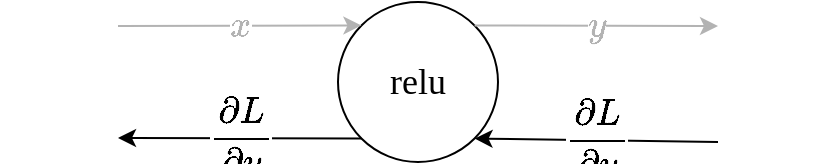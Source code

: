 <mxfile version="13.6.2" type="device" pages="6"><diagram id="FQhMAd1fNtfe4kEpG77H" name="ReLU_x&gt;0"><mxGraphModel dx="1486" dy="846" grid="1" gridSize="10" guides="1" tooltips="1" connect="1" arrows="1" fold="1" page="1" pageScale="1" pageWidth="400" pageHeight="300" math="1" shadow="0"><root><mxCell id="0"/><mxCell id="1" parent="0"/><mxCell id="MOcEdkzeOKDFNllVlAuk-1" value="" style="group" parent="1" vertex="1" connectable="0"><mxGeometry x="50" y="110" width="300" height="80" as="geometry"/></mxCell><mxCell id="QFI7YhpZ0UMC2AKO6FvU-1" value="relu" style="ellipse;whiteSpace=wrap;html=1;aspect=fixed;fontFamily=Jetbrain Mono;fontSize=18;" parent="MOcEdkzeOKDFNllVlAuk-1" vertex="1"><mxGeometry x="110" width="80" height="80" as="geometry"/></mxCell><mxCell id="QFI7YhpZ0UMC2AKO6FvU-2" value="$$y$$" style="endArrow=classic;html=1;exitX=1;exitY=0;exitDx=0;exitDy=0;strokeColor=#B3B3B3;fontColor=#B3B3B3;fontFamily=Jetbrain Mono;fontSize=18;" parent="MOcEdkzeOKDFNllVlAuk-1" source="QFI7YhpZ0UMC2AKO6FvU-1" edge="1"><mxGeometry width="50" height="50" relative="1" as="geometry"><mxPoint x="260" y="60" as="sourcePoint"/><mxPoint x="300" y="12" as="targetPoint"/></mxGeometry></mxCell><mxCell id="QFI7YhpZ0UMC2AKO6FvU-3" value="$$x$$" style="endArrow=classic;html=1;entryX=0;entryY=0;entryDx=0;entryDy=0;strokeColor=#B3B3B3;fontColor=#B3B3B3;fontFamily=Jetbrain Mono;fontSize=18;" parent="MOcEdkzeOKDFNllVlAuk-1" target="QFI7YhpZ0UMC2AKO6FvU-1" edge="1"><mxGeometry width="50" height="50" relative="1" as="geometry"><mxPoint y="12" as="sourcePoint"/><mxPoint x="121.72" y="10.28" as="targetPoint"/></mxGeometry></mxCell><mxCell id="QFI7YhpZ0UMC2AKO6FvU-4" value="$$\frac{\partial L} {\partial y}$$" style="endArrow=classic;html=1;entryX=1;entryY=1;entryDx=0;entryDy=0;fontFamily=Jetbrain Mono;fontSize=18;" parent="MOcEdkzeOKDFNllVlAuk-1" target="QFI7YhpZ0UMC2AKO6FvU-1" edge="1"><mxGeometry width="50" height="50" relative="1" as="geometry"><mxPoint x="300" y="70" as="sourcePoint"/><mxPoint x="131.716" y="21.716" as="targetPoint"/></mxGeometry></mxCell><mxCell id="QFI7YhpZ0UMC2AKO6FvU-5" value="$$\frac{\partial L} {\partial y}$$" style="endArrow=classic;html=1;exitX=0;exitY=1;exitDx=0;exitDy=0;fontFamily=Jetbrain Mono;fontSize=18;" parent="MOcEdkzeOKDFNllVlAuk-1" source="QFI7YhpZ0UMC2AKO6FvU-1" edge="1"><mxGeometry width="50" height="50" relative="1" as="geometry"><mxPoint x="61.72" y="51.72" as="sourcePoint"/><mxPoint y="68" as="targetPoint"/></mxGeometry></mxCell></root></mxGraphModel></diagram><diagram name="ReLU_x&lt;=0" id="SouvdcrnwDNi_69z7D-X"><mxGraphModel dx="1086" dy="846" grid="1" gridSize="10" guides="1" tooltips="1" connect="1" arrows="1" fold="1" page="1" pageScale="1" pageWidth="400" pageHeight="300" math="1" shadow="0"><root><mxCell id="q7ypYAHzLImcpzgNzbC--0"/><mxCell id="q7ypYAHzLImcpzgNzbC--1" parent="q7ypYAHzLImcpzgNzbC--0"/><mxCell id="FQnfSPMCT4jj2L8UrVbI-0" value="" style="group" parent="q7ypYAHzLImcpzgNzbC--1" vertex="1" connectable="0"><mxGeometry x="50" y="110" width="300" height="80" as="geometry"/></mxCell><mxCell id="q7ypYAHzLImcpzgNzbC--2" value="relu" style="ellipse;whiteSpace=wrap;html=1;aspect=fixed;fontFamily=Jetbrain Mono;fontSize=18;" parent="FQnfSPMCT4jj2L8UrVbI-0" vertex="1"><mxGeometry x="110" width="80" height="80" as="geometry"/></mxCell><mxCell id="q7ypYAHzLImcpzgNzbC--3" value="$$y$$" style="endArrow=classic;html=1;exitX=1;exitY=0;exitDx=0;exitDy=0;strokeColor=#B3B3B3;fontColor=#B3B3B3;fontFamily=Jetbrain Mono;fontSize=18;" parent="FQnfSPMCT4jj2L8UrVbI-0" source="q7ypYAHzLImcpzgNzbC--2" edge="1"><mxGeometry width="50" height="50" relative="1" as="geometry"><mxPoint x="260" y="60" as="sourcePoint"/><mxPoint x="300" y="12" as="targetPoint"/></mxGeometry></mxCell><mxCell id="q7ypYAHzLImcpzgNzbC--4" value="$$x$$" style="endArrow=classic;html=1;entryX=0;entryY=0;entryDx=0;entryDy=0;strokeColor=#B3B3B3;fontColor=#B3B3B3;fontFamily=Jetbrain Mono;fontSize=18;" parent="FQnfSPMCT4jj2L8UrVbI-0" target="q7ypYAHzLImcpzgNzbC--2" edge="1"><mxGeometry width="50" height="50" relative="1" as="geometry"><mxPoint y="12" as="sourcePoint"/><mxPoint x="121.72" y="10.28" as="targetPoint"/></mxGeometry></mxCell><mxCell id="q7ypYAHzLImcpzgNzbC--5" value="$$\frac{\partial L} {\partial y}$$" style="endArrow=classic;html=1;entryX=1;entryY=1;entryDx=0;entryDy=0;fontFamily=Jetbrain Mono;fontSize=18;" parent="FQnfSPMCT4jj2L8UrVbI-0" target="q7ypYAHzLImcpzgNzbC--2" edge="1"><mxGeometry width="50" height="50" relative="1" as="geometry"><mxPoint x="300" y="70" as="sourcePoint"/><mxPoint x="131.716" y="21.716" as="targetPoint"/></mxGeometry></mxCell><mxCell id="q7ypYAHzLImcpzgNzbC--6" value="$$0$$" style="endArrow=classic;html=1;exitX=0;exitY=1;exitDx=0;exitDy=0;fontFamily=Jetbrain Mono;fontSize=18;" parent="FQnfSPMCT4jj2L8UrVbI-0" source="q7ypYAHzLImcpzgNzbC--2" edge="1"><mxGeometry width="50" height="50" relative="1" as="geometry"><mxPoint x="61.72" y="51.72" as="sourcePoint"/><mxPoint y="68" as="targetPoint"/></mxGeometry></mxCell></root></mxGraphModel></diagram><diagram name="Sigmoid" id="wH1dlvpu7cpvl7wE2Ojb"><mxGraphModel dx="1886" dy="1146" grid="1" gridSize="10" guides="1" tooltips="1" connect="1" arrows="1" fold="1" page="1" pageScale="1" pageWidth="400" pageHeight="300" math="1" shadow="0"><root><mxCell id="PqhONfYzn50IzVHUYZdB-0"/><mxCell id="PqhONfYzn50IzVHUYZdB-1" parent="PqhONfYzn50IzVHUYZdB-0"/><mxCell id="-AUy3X_wY67zwy_Bv6hz-16" value="" style="group" vertex="1" connectable="0" parent="PqhONfYzn50IzVHUYZdB-1"><mxGeometry x="-230" y="-250" width="940" height="650" as="geometry"/></mxCell><mxCell id="-AUy3X_wY67zwy_Bv6hz-13" value="" style="rounded=1;whiteSpace=wrap;html=1;fontFamily=Jetbrain Mono;fontSize=18;" vertex="1" parent="-AUy3X_wY67zwy_Bv6hz-16"><mxGeometry y="40" width="940" height="610" as="geometry"/></mxCell><mxCell id="-AUy3X_wY67zwy_Bv6hz-15" value="&lt;font style=&quot;font-size: 18px;&quot;&gt;Sigmoid&lt;/font&gt;" style="rounded=0;whiteSpace=wrap;html=1;fontFamily=Jetbrain Mono;fontSize=18;" vertex="1" parent="-AUy3X_wY67zwy_Bv6hz-16"><mxGeometry x="410" width="120" height="60" as="geometry"/></mxCell><mxCell id="PqhONfYzn50IzVHUYZdB-3" value="$$\exp$$" style="ellipse;whiteSpace=wrap;html=1;aspect=fixed;fontFamily=Jetbrain Mono;fontSize=18;container=0;labelBackgroundColor=none;" parent="PqhONfYzn50IzVHUYZdB-1" vertex="1"><mxGeometry x="160" y="110" width="80" height="80" as="geometry"/></mxCell><mxCell id="PqhONfYzn50IzVHUYZdB-4" value="$$\exp(-x)$$" style="endArrow=classic;html=1;exitX=1;exitY=0;exitDx=0;exitDy=0;strokeColor=#B3B3B3;fontColor=#B3B3B3;fontFamily=Jetbrain Mono;fontSize=18;labelBackgroundColor=none;entryX=0;entryY=0;entryDx=0;entryDy=0;" parent="PqhONfYzn50IzVHUYZdB-1" source="PqhONfYzn50IzVHUYZdB-3" target="-AUy3X_wY67zwy_Bv6hz-6" edge="1"><mxGeometry x="0.014" y="12" width="50" height="50" relative="1" as="geometry"><mxPoint x="310" y="170" as="sourcePoint"/><mxPoint x="350" y="122" as="targetPoint"/><mxPoint as="offset"/></mxGeometry></mxCell><mxCell id="PqhONfYzn50IzVHUYZdB-5" value="$$-x$$" style="endArrow=classic;html=1;entryX=0;entryY=0;entryDx=0;entryDy=0;strokeColor=#B3B3B3;fontColor=#B3B3B3;fontFamily=Jetbrain Mono;fontSize=18;exitX=1;exitY=0;exitDx=0;exitDy=0;labelBackgroundColor=none;" parent="PqhONfYzn50IzVHUYZdB-1" source="PqhONfYzn50IzVHUYZdB-8" target="PqhONfYzn50IzVHUYZdB-3" edge="1"><mxGeometry x="-0.047" y="12" width="50" height="50" relative="1" as="geometry"><mxPoint x="50" y="122" as="sourcePoint"/><mxPoint x="171.72" y="120.28" as="targetPoint"/><mxPoint as="offset"/></mxGeometry></mxCell><mxCell id="PqhONfYzn50IzVHUYZdB-6" value="$$-\frac{\partial L} {\partial y} y^2$$" style="endArrow=classic;html=1;entryX=1;entryY=1;entryDx=0;entryDy=0;fontFamily=Jetbrain Mono;fontSize=18;labelBackgroundColor=none;exitX=0;exitY=1;exitDx=0;exitDy=0;" parent="PqhONfYzn50IzVHUYZdB-1" source="-AUy3X_wY67zwy_Bv6hz-6" target="PqhONfYzn50IzVHUYZdB-3" edge="1"><mxGeometry y="32" width="50" height="50" relative="1" as="geometry"><mxPoint x="350" y="180" as="sourcePoint"/><mxPoint x="181.716" y="131.716" as="targetPoint"/><mxPoint as="offset"/></mxGeometry></mxCell><mxCell id="PqhONfYzn50IzVHUYZdB-7" value="&lt;br style=&quot;font-size: 18px;&quot;&gt;&lt;br style=&quot;font-size: 18px;&quot;&gt;&lt;span style=&quot;color: rgb(0, 0, 0); font-size: 18px; font-style: normal; font-weight: 400; letter-spacing: normal; text-align: center; text-indent: 0px; text-transform: none; word-spacing: 0px; background-color: rgb(248, 249, 250); display: inline; float: none;&quot;&gt;$$-\frac{\partial L} {\partial y} y^2\exp(-x)$$&lt;/span&gt;&lt;br style=&quot;font-size: 18px;&quot;&gt;" style="endArrow=classic;html=1;exitX=0;exitY=1;exitDx=0;exitDy=0;fontFamily=Jetbrain Mono;fontSize=18;entryX=1;entryY=1;entryDx=0;entryDy=0;labelBackgroundColor=none;" parent="PqhONfYzn50IzVHUYZdB-1" source="PqhONfYzn50IzVHUYZdB-3" target="PqhONfYzn50IzVHUYZdB-8" edge="1"><mxGeometry x="0.047" y="22" width="50" height="50" relative="1" as="geometry"><mxPoint x="111.72" y="161.72" as="sourcePoint"/><mxPoint x="50" y="178" as="targetPoint"/><mxPoint as="offset"/></mxGeometry></mxCell><mxCell id="PqhONfYzn50IzVHUYZdB-8" value="$$\times$$" style="ellipse;whiteSpace=wrap;html=1;aspect=fixed;fontFamily=Jetbrain Mono;fontSize=18;container=0;labelBackgroundColor=none;" parent="PqhONfYzn50IzVHUYZdB-1" vertex="1"><mxGeometry x="-110" y="110" width="80" height="80" as="geometry"/></mxCell><mxCell id="PqhONfYzn50IzVHUYZdB-9" value="$$/$$" style="ellipse;whiteSpace=wrap;html=1;aspect=fixed;fontFamily=Jetbrain Mono;fontSize=18;container=0;labelBackgroundColor=none;" parent="PqhONfYzn50IzVHUYZdB-1" vertex="1"><mxGeometry x="620" y="110" width="80" height="80" as="geometry"/></mxCell><mxCell id="PqhONfYzn50IzVHUYZdB-10" value="$$x$$" style="endArrow=classic;html=1;entryX=0;entryY=0;entryDx=0;entryDy=0;strokeColor=#B3B3B3;fontColor=#B3B3B3;fontFamily=Jetbrain Mono;fontSize=18;labelBackgroundColor=none;" parent="PqhONfYzn50IzVHUYZdB-1" target="PqhONfYzn50IzVHUYZdB-8" edge="1"><mxGeometry x="-0.403" y="12" width="50" height="50" relative="1" as="geometry"><mxPoint x="-400" y="122" as="sourcePoint"/><mxPoint x="-110.004" y="120.996" as="targetPoint"/><mxPoint as="offset"/></mxGeometry></mxCell><mxCell id="PqhONfYzn50IzVHUYZdB-11" value="&lt;br style=&quot;font-size: 18px;&quot;&gt;&lt;br style=&quot;font-size: 18px;&quot;&gt;&lt;span style=&quot;color: rgb(0, 0, 0); font-size: 18px; font-style: normal; font-weight: 400; letter-spacing: normal; text-align: center; text-indent: 0px; text-transform: none; word-spacing: 0px; background-color: rgb(248, 249, 250); display: inline; float: none;&quot;&gt;$$\frac{\partial L} {\partial y} y^2\exp(-x)$$&lt;/span&gt;&lt;br style=&quot;font-size: 18px;&quot;&gt;" style="endArrow=classic;html=1;exitX=0;exitY=1;exitDx=0;exitDy=0;fontFamily=Jetbrain Mono;fontSize=18;labelBackgroundColor=none;" parent="PqhONfYzn50IzVHUYZdB-1" source="PqhONfYzn50IzVHUYZdB-8" edge="1"><mxGeometry x="0.471" y="30" width="50" height="50" relative="1" as="geometry"><mxPoint x="-110.004" y="177.564" as="sourcePoint"/><mxPoint x="-400" y="180" as="targetPoint"/><mxPoint as="offset"/></mxGeometry></mxCell><mxCell id="PqhONfYzn50IzVHUYZdB-12" value="$$-1$$" style="endArrow=classic;html=1;entryX=0.5;entryY=1;entryDx=0;entryDy=0;strokeColor=#B3B3B3;fontColor=#B3B3B3;fontFamily=Jetbrain Mono;fontSize=18;labelBackgroundColor=none;edgeStyle=orthogonalEdgeStyle;" parent="PqhONfYzn50IzVHUYZdB-1" target="PqhONfYzn50IzVHUYZdB-8" edge="1"><mxGeometry x="-0.556" y="20" width="50" height="50" relative="1" as="geometry"><mxPoint x="-190" y="340" as="sourcePoint"/><mxPoint x="-98.284" y="269.996" as="targetPoint"/><mxPoint as="offset"/></mxGeometry></mxCell><mxCell id="PqhONfYzn50IzVHUYZdB-13" value="$$y = \frac{1}{1 + \exp(-x)}$$" style="endArrow=classic;html=1;exitX=1;exitY=0;exitDx=0;exitDy=0;strokeColor=#B3B3B3;fontColor=#B3B3B3;fontFamily=Jetbrain Mono;fontSize=18;labelBackgroundColor=none;" parent="PqhONfYzn50IzVHUYZdB-1" source="PqhONfYzn50IzVHUYZdB-9" edge="1"><mxGeometry x="0.085" y="31" width="50" height="50" relative="1" as="geometry"><mxPoint x="690.004" y="119.996" as="sourcePoint"/><mxPoint x="930" y="120" as="targetPoint"/><mxPoint as="offset"/></mxGeometry></mxCell><mxCell id="PqhONfYzn50IzVHUYZdB-14" value="$$\frac{\partial L} {\partial y}$$" style="endArrow=classic;html=1;entryX=1;entryY=1;entryDx=0;entryDy=0;fontFamily=Jetbrain Mono;fontSize=18;labelBackgroundColor=none;" parent="PqhONfYzn50IzVHUYZdB-1" target="PqhONfYzn50IzVHUYZdB-9" edge="1"><mxGeometry x="-0.137" y="32" width="50" height="50" relative="1" as="geometry"><mxPoint x="920" y="178" as="sourcePoint"/><mxPoint x="680.004" y="180.004" as="targetPoint"/><mxPoint as="offset"/></mxGeometry></mxCell><mxCell id="PqhONfYzn50IzVHUYZdB-15" value="$$1$$" style="endArrow=classic;html=1;entryX=0.5;entryY=1;entryDx=0;entryDy=0;strokeColor=#B3B3B3;fontColor=#B3B3B3;fontFamily=Jetbrain Mono;fontSize=18;labelBackgroundColor=none;edgeStyle=orthogonalEdgeStyle;" parent="PqhONfYzn50IzVHUYZdB-1" target="-AUy3X_wY67zwy_Bv6hz-6" edge="1"><mxGeometry x="-0.556" y="20" width="50" height="50" relative="1" as="geometry"><mxPoint x="260" y="340" as="sourcePoint"/><mxPoint x="200" y="190" as="targetPoint"/><mxPoint as="offset"/></mxGeometry></mxCell><mxCell id="-AUy3X_wY67zwy_Bv6hz-6" value="$$+$$" style="ellipse;whiteSpace=wrap;html=1;aspect=fixed;fontFamily=Jetbrain Mono;fontSize=18;container=0;labelBackgroundColor=none;" vertex="1" parent="PqhONfYzn50IzVHUYZdB-1"><mxGeometry x="380" y="110" width="80" height="80" as="geometry"/></mxCell><mxCell id="-AUy3X_wY67zwy_Bv6hz-7" value="$$1+\exp(-x)$$" style="endArrow=classic;html=1;exitX=1;exitY=0;exitDx=0;exitDy=0;strokeColor=#B3B3B3;fontColor=#B3B3B3;fontFamily=Jetbrain Mono;fontSize=18;labelBackgroundColor=none;entryX=0;entryY=0;entryDx=0;entryDy=0;" edge="1" parent="PqhONfYzn50IzVHUYZdB-1" source="-AUy3X_wY67zwy_Bv6hz-6" target="PqhONfYzn50IzVHUYZdB-9"><mxGeometry x="0.014" y="12" width="50" height="50" relative="1" as="geometry"><mxPoint x="390" y="330" as="sourcePoint"/><mxPoint x="491.716" y="281.716" as="targetPoint"/><mxPoint as="offset"/></mxGeometry></mxCell><mxCell id="-AUy3X_wY67zwy_Bv6hz-8" value="$$-\frac{\partial L} {\partial y} y^2$$" style="endArrow=classic;html=1;entryX=1;entryY=1;entryDx=0;entryDy=0;fontFamily=Jetbrain Mono;fontSize=18;labelBackgroundColor=none;exitX=0;exitY=1;exitDx=0;exitDy=0;" edge="1" parent="PqhONfYzn50IzVHUYZdB-1" target="-AUy3X_wY67zwy_Bv6hz-6" source="PqhONfYzn50IzVHUYZdB-9"><mxGeometry y="32" width="50" height="50" relative="1" as="geometry"><mxPoint x="480" y="370" as="sourcePoint"/><mxPoint x="261.716" y="291.716" as="targetPoint"/><mxPoint as="offset"/></mxGeometry></mxCell><mxCell id="-AUy3X_wY67zwy_Bv6hz-9" value="&lt;font style=&quot;font-size: 18px;&quot;&gt;$$y' = \frac{1} {x'}$$&lt;br style=&quot;font-size: 18px;&quot;&gt;なのでその微分&lt;br style=&quot;font-size: 18px;&quot;&gt;$$\frac{\partial y'} {\partial x'} = -\frac{1}{x'^2} = -y'^2$$&lt;/font&gt;" style="shape=callout;whiteSpace=wrap;html=1;perimeter=calloutPerimeter;position2=0.53;size=70;position=0.54;fontFamily=Jetbrain Mono;fontSize=18;" vertex="1" parent="PqhONfYzn50IzVHUYZdB-1"><mxGeometry x="520" y="-190" width="260" height="300" as="geometry"/></mxCell><mxCell id="-AUy3X_wY67zwy_Bv6hz-10" value="&lt;font style=&quot;font-size: 18px;&quot;&gt;&lt;span style=&quot;font-size: 18px;&quot;&gt;加算ノードは&lt;br style=&quot;font-size: 18px;&quot;&gt;そのままま&lt;/span&gt;&lt;/font&gt;" style="shape=callout;whiteSpace=wrap;html=1;perimeter=calloutPerimeter;position2=0.53;size=70;position=0.54;fontFamily=Jetbrain Mono;fontSize=18;" vertex="1" parent="PqhONfYzn50IzVHUYZdB-1"><mxGeometry x="355" y="-10" width="130" height="120" as="geometry"/></mxCell><mxCell id="-AUy3X_wY67zwy_Bv6hz-11" value="&lt;font style=&quot;font-size: 18px;&quot;&gt;&lt;span style=&quot;font-size: 18px;&quot;&gt;$$y’ = \exp(x’)$$&lt;br style=&quot;font-size: 18px;&quot;&gt;なので(自然対数は)そのまま exp(-x)を渡す&lt;br style=&quot;font-size: 18px;&quot;&gt;&lt;/span&gt;&lt;/font&gt;" style="shape=callout;whiteSpace=wrap;html=1;perimeter=calloutPerimeter;position2=0.53;size=70;position=0.54;fontFamily=Jetbrain Mono;fontSize=18;" vertex="1" parent="PqhONfYzn50IzVHUYZdB-1"><mxGeometry x="90" y="-170" width="210" height="280" as="geometry"/></mxCell><mxCell id="-AUy3X_wY67zwy_Bv6hz-12" value="&lt;font style=&quot;font-size: 18px;&quot;&gt;&lt;span style=&quot;font-size: 18px;&quot;&gt;乗算ノードなので、&lt;br style=&quot;font-size: 18px;&quot;&gt;相手側の-1をかける&lt;br style=&quot;font-size: 18px;&quot;&gt;&lt;/span&gt;&lt;/font&gt;" style="shape=callout;whiteSpace=wrap;html=1;perimeter=calloutPerimeter;position2=0.53;size=70;position=0.54;fontFamily=Jetbrain Mono;fontSize=18;" vertex="1" parent="PqhONfYzn50IzVHUYZdB-1"><mxGeometry x="-170" y="-30" width="180" height="140" as="geometry"/></mxCell></root></mxGraphModel></diagram><diagram id="MM6V1CQT-7NPJcBmWs7-" name="Affine"><mxGraphModel dx="1086" dy="846" grid="1" gridSize="10" guides="1" tooltips="1" connect="1" arrows="1" fold="1" page="1" pageScale="1" pageWidth="400" pageHeight="300" math="1" shadow="0"><root><mxCell id="G0zBsoE8D9Ef3O1EKOlM-0"/><mxCell id="G0zBsoE8D9Ef3O1EKOlM-1" parent="G0zBsoE8D9Ef3O1EKOlM-0"/><mxCell id="3Oz_MDmynaHhp4B4I8zv-6" value="$$W$$" style="endArrow=classic;html=1;entryX=0;entryY=1;entryDx=0;entryDy=0;strokeColor=#B3B3B3;fontColor=#B3B3B3;fontFamily=Jetbrain Mono;fontSize=18;labelBackgroundColor=none;" edge="1" parent="G0zBsoE8D9Ef3O1EKOlM-1" target="3Oz_MDmynaHhp4B4I8zv-1"><mxGeometry x="0.01" y="15" width="50" height="50" relative="1" as="geometry"><mxPoint x="110" y="380" as="sourcePoint"/><mxPoint x="271.716" y="261.716" as="targetPoint"/><mxPoint as="offset"/></mxGeometry></mxCell><mxCell id="3Oz_MDmynaHhp4B4I8zv-1" value="dot" style="ellipse;whiteSpace=wrap;html=1;aspect=fixed;fontFamily=Jetbrain Mono;fontSize=18;container=0;labelBackgroundColor=none;" vertex="1" parent="G0zBsoE8D9Ef3O1EKOlM-1"><mxGeometry x="250" y="240" width="80" height="80" as="geometry"/></mxCell><mxCell id="3Oz_MDmynaHhp4B4I8zv-2" value="&lt;div style=&quot;text-align: left&quot;&gt;$$X \bullet W$$&lt;/div&gt;" style="endArrow=classic;html=1;exitX=1;exitY=0;exitDx=0;exitDy=0;strokeColor=#B3B3B3;fontColor=#B3B3B3;fontFamily=Jetbrain Mono;fontSize=18;entryX=0;entryY=0;entryDx=0;entryDy=0;labelBackgroundColor=none;" edge="1" parent="G0zBsoE8D9Ef3O1EKOlM-1" source="3Oz_MDmynaHhp4B4I8zv-1" target="3Oz_MDmynaHhp4B4I8zv-7"><mxGeometry x="-0.113" y="12" width="50" height="50" relative="1" as="geometry"><mxPoint x="360" y="300" as="sourcePoint"/><mxPoint x="440" y="252" as="targetPoint"/><mxPoint as="offset"/></mxGeometry></mxCell><mxCell id="3Oz_MDmynaHhp4B4I8zv-3" value="$$X$$" style="endArrow=classic;html=1;entryX=0;entryY=0;entryDx=0;entryDy=0;strokeColor=#B3B3B3;fontColor=#B3B3B3;fontFamily=Jetbrain Mono;fontSize=18;labelBackgroundColor=none;" edge="1" parent="G0zBsoE8D9Ef3O1EKOlM-1" target="3Oz_MDmynaHhp4B4I8zv-1"><mxGeometry x="-0.107" y="17" width="50" height="50" relative="1" as="geometry"><mxPoint x="180" y="140" as="sourcePoint"/><mxPoint x="261.72" y="250.28" as="targetPoint"/><mxPoint as="offset"/></mxGeometry></mxCell><mxCell id="3Oz_MDmynaHhp4B4I8zv-4" value="&#10;&#10;&lt;span style=&quot;color: rgb(0, 0, 0); font-family: &amp;quot;jetbrain mono&amp;quot;; font-size: 18px; font-style: normal; font-weight: 400; letter-spacing: normal; text-align: center; text-indent: 0px; text-transform: none; word-spacing: 0px; display: inline; float: none;&quot;&gt;$$\frac{\partial L} {\partial Y}$$&lt;/span&gt;&#10;&#10;" style="endArrow=classic;html=1;entryX=1;entryY=1;entryDx=0;entryDy=0;fontFamily=Jetbrain Mono;fontSize=18;exitX=0;exitY=1;exitDx=0;exitDy=0;labelBackgroundColor=none;" edge="1" parent="G0zBsoE8D9Ef3O1EKOlM-1" target="3Oz_MDmynaHhp4B4I8zv-1" source="3Oz_MDmynaHhp4B4I8zv-7"><mxGeometry x="-0.057" y="32" width="50" height="50" relative="1" as="geometry"><mxPoint x="400" y="310" as="sourcePoint"/><mxPoint x="231.716" y="261.716" as="targetPoint"/><Array as="points"><mxPoint x="370" y="308"/></Array><mxPoint as="offset"/></mxGeometry></mxCell><mxCell id="3Oz_MDmynaHhp4B4I8zv-5" value="&lt;span style=&quot;color: rgb(0 , 0 , 0) ; font-family: &amp;#34;jetbrain mono&amp;#34; ; font-size: 18px ; font-style: normal ; font-weight: 400 ; letter-spacing: normal ; text-align: center ; text-indent: 0px ; text-transform: none ; word-spacing: 0px ; background-color: rgb(248 , 249 , 250) ; display: inline ; float: none&quot;&gt;$$\frac{\partial L} {\partial Y} \bullet W$$&lt;/span&gt;" style="endArrow=classic;html=1;fontFamily=Jetbrain Mono;fontSize=18;labelBackgroundColor=none;" edge="1" parent="G0zBsoE8D9Ef3O1EKOlM-1"><mxGeometry x="-0.063" y="32" width="50" height="50" relative="1" as="geometry"><mxPoint x="262" y="250" as="sourcePoint"/><mxPoint x="120" y="170" as="targetPoint"/><mxPoint y="-1" as="offset"/></mxGeometry></mxCell><mxCell id="3Oz_MDmynaHhp4B4I8zv-7" value="$$+$$" style="ellipse;whiteSpace=wrap;html=1;aspect=fixed;fontFamily=Jetbrain Mono;fontSize=18;container=0;labelBackgroundColor=none;" vertex="1" parent="G0zBsoE8D9Ef3O1EKOlM-1"><mxGeometry x="440" y="240" width="80" height="80" as="geometry"/></mxCell><mxCell id="s2n05_Xb5aEcm0akBTtD-0" value="&lt;div style=&quot;text-align: left&quot;&gt;$$Y$$&lt;/div&gt;" style="endArrow=classic;html=1;strokeColor=#B3B3B3;fontColor=#B3B3B3;fontFamily=Jetbrain Mono;fontSize=18;entryX=0;entryY=0;entryDx=0;entryDy=0;exitX=1;exitY=0;exitDx=0;exitDy=0;labelBackgroundColor=none;" edge="1" parent="G0zBsoE8D9Ef3O1EKOlM-1" source="3Oz_MDmynaHhp4B4I8zv-7"><mxGeometry x="-0.113" y="12" width="50" height="50" relative="1" as="geometry"><mxPoint x="530" y="251" as="sourcePoint"/><mxPoint x="683.436" y="250.996" as="targetPoint"/><mxPoint as="offset"/></mxGeometry></mxCell><mxCell id="s2n05_Xb5aEcm0akBTtD-1" value="&lt;span style=&quot;&quot;&gt;$$\frac{\partial L} {\partial Y}$$&lt;/span&gt;" style="endArrow=classic;html=1;fontFamily=Jetbrain Mono;fontSize=18;exitX=0;exitY=1;exitDx=0;exitDy=0;labelBackgroundColor=none;" edge="1" parent="G0zBsoE8D9Ef3O1EKOlM-1"><mxGeometry x="-0.037" y="32" width="50" height="50" relative="1" as="geometry"><mxPoint x="683.436" y="307.564" as="sourcePoint"/><mxPoint x="510" y="308" as="targetPoint"/><mxPoint as="offset"/></mxGeometry></mxCell><mxCell id="7qUpG4bSZX8QUR2Dte9Z-0" value="$$B$$" style="endArrow=classic;html=1;entryX=0.5;entryY=1;entryDx=0;entryDy=0;strokeColor=#B3B3B3;fontColor=#B3B3B3;fontFamily=Jetbrain Mono;fontSize=18;labelBackgroundColor=none;edgeStyle=orthogonalEdgeStyle;" edge="1" parent="G0zBsoE8D9Ef3O1EKOlM-1" target="3Oz_MDmynaHhp4B4I8zv-7"><mxGeometry x="-0.517" y="20" width="50" height="50" relative="1" as="geometry"><mxPoint x="320" y="450" as="sourcePoint"/><mxPoint x="450" y="370" as="targetPoint"/><mxPoint as="offset"/></mxGeometry></mxCell><mxCell id="BHL7cWPCo2HuzthEqayi-0" value="$$\frac{\partial L} {\partial Y}$$" style="endArrow=classic;html=1;entryX=0.5;entryY=1;entryDx=0;entryDy=0;fontFamily=Jetbrain Mono;fontSize=18;labelBackgroundColor=none;edgeStyle=orthogonalEdgeStyle;" edge="1" parent="G0zBsoE8D9Ef3O1EKOlM-1" target="3Oz_MDmynaHhp4B4I8zv-7"><mxGeometry x="-0.548" y="-30" width="50" height="50" relative="1" as="geometry"><mxPoint x="320" y="470" as="sourcePoint"/><mxPoint x="490" y="330" as="targetPoint"/><mxPoint as="offset"/></mxGeometry></mxCell><mxCell id="BHL7cWPCo2HuzthEqayi-1" value="&lt;span style=&quot;color: rgb(0 , 0 , 0) ; font-family: &amp;#34;jetbrain mono&amp;#34; ; font-size: 18px ; font-style: normal ; font-weight: 400 ; letter-spacing: normal ; text-align: center ; text-indent: 0px ; text-transform: none ; word-spacing: 0px ; background-color: rgb(248 , 249 , 250) ; display: inline ; float: none&quot;&gt;$$\frac{\partial L} {\partial Y} \bullet X$$&lt;/span&gt;" style="endArrow=classic;html=1;fontFamily=Jetbrain Mono;fontSize=18;labelBackgroundColor=none;exitX=0;exitY=1;exitDx=0;exitDy=0;" edge="1" parent="G0zBsoE8D9Ef3O1EKOlM-1" source="3Oz_MDmynaHhp4B4I8zv-1"><mxGeometry x="-0.046" y="46" width="50" height="50" relative="1" as="geometry"><mxPoint x="272" y="430" as="sourcePoint"/><mxPoint x="130" y="430" as="targetPoint"/><mxPoint as="offset"/></mxGeometry></mxCell></root></mxGraphModel></diagram><diagram id="p_GDWZDdXGhmgBe58JCG" name="Convolution"><mxGraphModel dx="1086" dy="583" grid="1" gridSize="10" guides="1" tooltips="1" connect="1" arrows="1" fold="1" page="1" pageScale="1" pageWidth="400" pageHeight="300" math="1" shadow="0"><root><mxCell id="ZtTTXUTC3nnnjYC0J9ia-0"/><mxCell id="ZtTTXUTC3nnnjYC0J9ia-1" parent="ZtTTXUTC3nnnjYC0J9ia-0"/><mxCell id="ZtTTXUTC3nnnjYC0J9ia-132" value="" style="shape=table;html=1;whiteSpace=wrap;startSize=0;container=1;collapsible=0;childLayout=tableLayout;fontSize=22;fontFamily=Jetbrain Mono;" vertex="1" parent="ZtTTXUTC3nnnjYC0J9ia-1"><mxGeometry x="10" y="10" width="170" height="170" as="geometry"/></mxCell><mxCell id="ZtTTXUTC3nnnjYC0J9ia-133" value="" style="shape=partialRectangle;html=1;whiteSpace=wrap;collapsible=0;dropTarget=0;pointerEvents=0;fillColor=none;top=0;left=0;bottom=0;right=0;points=[[0,0.5],[1,0.5]];portConstraint=eastwest;fontSize=22;fontFamily=Jetbrain Mono;" vertex="1" parent="ZtTTXUTC3nnnjYC0J9ia-132"><mxGeometry width="170" height="43" as="geometry"/></mxCell><mxCell id="ZtTTXUTC3nnnjYC0J9ia-134" value="1" style="shape=partialRectangle;html=1;whiteSpace=wrap;connectable=0;overflow=hidden;top=0;left=0;bottom=0;right=0;fillColor=#B3B3B3;fontSize=22;fontFamily=Jetbrain Mono;" vertex="1" parent="ZtTTXUTC3nnnjYC0J9ia-133"><mxGeometry width="43" height="43" as="geometry"/></mxCell><mxCell id="ZtTTXUTC3nnnjYC0J9ia-135" value="2" style="shape=partialRectangle;html=1;whiteSpace=wrap;connectable=0;overflow=hidden;top=0;left=0;bottom=0;right=0;fillColor=#B3B3B3;fontSize=22;fontFamily=Jetbrain Mono;" vertex="1" parent="ZtTTXUTC3nnnjYC0J9ia-133"><mxGeometry x="43" width="42" height="43" as="geometry"/></mxCell><mxCell id="ZtTTXUTC3nnnjYC0J9ia-136" value="3" style="shape=partialRectangle;html=1;whiteSpace=wrap;connectable=0;overflow=hidden;top=0;left=0;bottom=0;right=0;fillColor=#B3B3B3;fontSize=22;fontFamily=Jetbrain Mono;" vertex="1" parent="ZtTTXUTC3nnnjYC0J9ia-133"><mxGeometry x="85" width="43" height="43" as="geometry"/></mxCell><mxCell id="ZtTTXUTC3nnnjYC0J9ia-137" value="0" style="shape=partialRectangle;html=1;whiteSpace=wrap;connectable=0;overflow=hidden;fillColor=none;top=0;left=0;bottom=0;right=0;fontSize=22;fontFamily=Jetbrain Mono;" vertex="1" parent="ZtTTXUTC3nnnjYC0J9ia-133"><mxGeometry x="128" width="42" height="43" as="geometry"/></mxCell><mxCell id="ZtTTXUTC3nnnjYC0J9ia-138" value="" style="shape=partialRectangle;html=1;whiteSpace=wrap;collapsible=0;dropTarget=0;pointerEvents=0;fillColor=none;top=0;left=0;bottom=0;right=0;points=[[0,0.5],[1,0.5]];portConstraint=eastwest;fontSize=22;fontFamily=Jetbrain Mono;" vertex="1" parent="ZtTTXUTC3nnnjYC0J9ia-132"><mxGeometry y="43" width="170" height="42" as="geometry"/></mxCell><mxCell id="ZtTTXUTC3nnnjYC0J9ia-139" value="0" style="shape=partialRectangle;html=1;whiteSpace=wrap;connectable=0;overflow=hidden;top=0;left=0;bottom=0;right=0;fillColor=#B3B3B3;fontSize=22;fontFamily=Jetbrain Mono;" vertex="1" parent="ZtTTXUTC3nnnjYC0J9ia-138"><mxGeometry width="43" height="42" as="geometry"/></mxCell><mxCell id="ZtTTXUTC3nnnjYC0J9ia-140" value="1" style="shape=partialRectangle;html=1;whiteSpace=wrap;connectable=0;overflow=hidden;top=0;left=0;bottom=0;right=0;fillColor=#B3B3B3;fontSize=22;fontFamily=Jetbrain Mono;" vertex="1" parent="ZtTTXUTC3nnnjYC0J9ia-138"><mxGeometry x="43" width="42" height="42" as="geometry"/></mxCell><mxCell id="ZtTTXUTC3nnnjYC0J9ia-141" value="2" style="shape=partialRectangle;html=1;whiteSpace=wrap;connectable=0;overflow=hidden;top=0;left=0;bottom=0;right=0;fillColor=#B3B3B3;fontSize=22;fontFamily=Jetbrain Mono;" vertex="1" parent="ZtTTXUTC3nnnjYC0J9ia-138"><mxGeometry x="85" width="43" height="42" as="geometry"/></mxCell><mxCell id="ZtTTXUTC3nnnjYC0J9ia-142" value="3" style="shape=partialRectangle;html=1;whiteSpace=wrap;connectable=0;overflow=hidden;fillColor=none;top=0;left=0;bottom=0;right=0;fontSize=22;fontFamily=Jetbrain Mono;" vertex="1" parent="ZtTTXUTC3nnnjYC0J9ia-138"><mxGeometry x="128" width="42" height="42" as="geometry"/></mxCell><mxCell id="ZtTTXUTC3nnnjYC0J9ia-143" value="" style="shape=partialRectangle;html=1;whiteSpace=wrap;collapsible=0;dropTarget=0;pointerEvents=0;fillColor=none;top=0;left=0;bottom=0;right=0;points=[[0,0.5],[1,0.5]];portConstraint=eastwest;fontSize=22;fontFamily=Jetbrain Mono;" vertex="1" parent="ZtTTXUTC3nnnjYC0J9ia-132"><mxGeometry y="85" width="170" height="43" as="geometry"/></mxCell><mxCell id="ZtTTXUTC3nnnjYC0J9ia-144" value="3" style="shape=partialRectangle;html=1;whiteSpace=wrap;connectable=0;overflow=hidden;top=0;left=0;bottom=0;right=0;fillColor=#B3B3B3;fontSize=22;fontFamily=Jetbrain Mono;" vertex="1" parent="ZtTTXUTC3nnnjYC0J9ia-143"><mxGeometry width="43" height="43" as="geometry"/></mxCell><mxCell id="ZtTTXUTC3nnnjYC0J9ia-145" value="0" style="shape=partialRectangle;html=1;whiteSpace=wrap;connectable=0;overflow=hidden;top=0;left=0;bottom=0;right=0;fillColor=#B3B3B3;fontSize=22;fontFamily=Jetbrain Mono;" vertex="1" parent="ZtTTXUTC3nnnjYC0J9ia-143"><mxGeometry x="43" width="42" height="43" as="geometry"/></mxCell><mxCell id="ZtTTXUTC3nnnjYC0J9ia-146" value="1" style="shape=partialRectangle;html=1;whiteSpace=wrap;connectable=0;overflow=hidden;top=0;left=0;bottom=0;right=0;fillColor=#B3B3B3;fontSize=22;fontFamily=Jetbrain Mono;" vertex="1" parent="ZtTTXUTC3nnnjYC0J9ia-143"><mxGeometry x="85" width="43" height="43" as="geometry"/></mxCell><mxCell id="ZtTTXUTC3nnnjYC0J9ia-147" value="2" style="shape=partialRectangle;html=1;whiteSpace=wrap;connectable=0;overflow=hidden;fillColor=none;top=0;left=0;bottom=0;right=0;fontSize=22;fontFamily=Jetbrain Mono;" vertex="1" parent="ZtTTXUTC3nnnjYC0J9ia-143"><mxGeometry x="128" width="42" height="43" as="geometry"/></mxCell><mxCell id="ZtTTXUTC3nnnjYC0J9ia-148" value="" style="shape=partialRectangle;html=1;whiteSpace=wrap;collapsible=0;dropTarget=0;pointerEvents=0;fillColor=none;top=0;left=0;bottom=0;right=0;points=[[0,0.5],[1,0.5]];portConstraint=eastwest;fontSize=22;fontFamily=Jetbrain Mono;" vertex="1" parent="ZtTTXUTC3nnnjYC0J9ia-132"><mxGeometry y="128" width="170" height="42" as="geometry"/></mxCell><mxCell id="ZtTTXUTC3nnnjYC0J9ia-149" value="2" style="shape=partialRectangle;html=1;whiteSpace=wrap;connectable=0;overflow=hidden;fillColor=none;top=0;left=0;bottom=0;right=0;fontSize=22;fontFamily=Jetbrain Mono;" vertex="1" parent="ZtTTXUTC3nnnjYC0J9ia-148"><mxGeometry width="43" height="42" as="geometry"/></mxCell><mxCell id="ZtTTXUTC3nnnjYC0J9ia-150" value="3" style="shape=partialRectangle;html=1;whiteSpace=wrap;connectable=0;overflow=hidden;fillColor=none;top=0;left=0;bottom=0;right=0;fontSize=22;fontFamily=Jetbrain Mono;" vertex="1" parent="ZtTTXUTC3nnnjYC0J9ia-148"><mxGeometry x="43" width="42" height="42" as="geometry"/></mxCell><mxCell id="ZtTTXUTC3nnnjYC0J9ia-151" value="0" style="shape=partialRectangle;html=1;whiteSpace=wrap;connectable=0;overflow=hidden;fillColor=none;top=0;left=0;bottom=0;right=0;fontSize=22;fontFamily=Jetbrain Mono;" vertex="1" parent="ZtTTXUTC3nnnjYC0J9ia-148"><mxGeometry x="85" width="43" height="42" as="geometry"/></mxCell><mxCell id="ZtTTXUTC3nnnjYC0J9ia-152" value="1" style="shape=partialRectangle;html=1;whiteSpace=wrap;connectable=0;overflow=hidden;fillColor=none;top=0;left=0;bottom=0;right=0;fontSize=22;fontFamily=Jetbrain Mono;" vertex="1" parent="ZtTTXUTC3nnnjYC0J9ia-148"><mxGeometry x="128" width="42" height="42" as="geometry"/></mxCell><mxCell id="ZtTTXUTC3nnnjYC0J9ia-194" value="$$*$$" style="ellipse;whiteSpace=wrap;html=1;aspect=fixed;fillColor=none;fontSize=22;fontFamily=Jetbrain Mono;" vertex="1" parent="ZtTTXUTC3nnnjYC0J9ia-1"><mxGeometry x="200" y="75" width="40" height="40" as="geometry"/></mxCell><mxCell id="ZtTTXUTC3nnnjYC0J9ia-174" value="" style="shape=table;html=1;whiteSpace=wrap;startSize=0;container=1;collapsible=0;childLayout=tableLayout;fontSize=22;fontFamily=Jetbrain Mono;" vertex="1" parent="ZtTTXUTC3nnnjYC0J9ia-1"><mxGeometry x="260" y="35" width="120" height="120" as="geometry"/></mxCell><mxCell id="ZtTTXUTC3nnnjYC0J9ia-175" value="" style="shape=partialRectangle;html=1;whiteSpace=wrap;collapsible=0;dropTarget=0;pointerEvents=0;fillColor=none;top=0;left=0;bottom=0;right=0;points=[[0,0.5],[1,0.5]];portConstraint=eastwest;fontSize=22;fontFamily=Jetbrain Mono;" vertex="1" parent="ZtTTXUTC3nnnjYC0J9ia-174"><mxGeometry width="120" height="40" as="geometry"/></mxCell><mxCell id="ZtTTXUTC3nnnjYC0J9ia-176" value="2" style="shape=partialRectangle;html=1;whiteSpace=wrap;connectable=0;overflow=hidden;fillColor=none;top=0;left=0;bottom=0;right=0;fontSize=22;fontFamily=Jetbrain Mono;" vertex="1" parent="ZtTTXUTC3nnnjYC0J9ia-175"><mxGeometry width="40" height="40" as="geometry"/></mxCell><mxCell id="ZtTTXUTC3nnnjYC0J9ia-177" value="0" style="shape=partialRectangle;html=1;whiteSpace=wrap;connectable=0;overflow=hidden;fillColor=none;top=0;left=0;bottom=0;right=0;fontSize=22;fontFamily=Jetbrain Mono;" vertex="1" parent="ZtTTXUTC3nnnjYC0J9ia-175"><mxGeometry x="40" width="40" height="40" as="geometry"/></mxCell><mxCell id="ZtTTXUTC3nnnjYC0J9ia-178" value="1" style="shape=partialRectangle;html=1;whiteSpace=wrap;connectable=0;overflow=hidden;fillColor=none;top=0;left=0;bottom=0;right=0;fontSize=22;fontFamily=Jetbrain Mono;" vertex="1" parent="ZtTTXUTC3nnnjYC0J9ia-175"><mxGeometry x="80" width="40" height="40" as="geometry"/></mxCell><mxCell id="ZtTTXUTC3nnnjYC0J9ia-179" value="" style="shape=partialRectangle;html=1;whiteSpace=wrap;collapsible=0;dropTarget=0;pointerEvents=0;fillColor=none;top=0;left=0;bottom=0;right=0;points=[[0,0.5],[1,0.5]];portConstraint=eastwest;fontSize=22;fontFamily=Jetbrain Mono;" vertex="1" parent="ZtTTXUTC3nnnjYC0J9ia-174"><mxGeometry y="40" width="120" height="40" as="geometry"/></mxCell><mxCell id="ZtTTXUTC3nnnjYC0J9ia-180" value="0" style="shape=partialRectangle;html=1;whiteSpace=wrap;connectable=0;overflow=hidden;fillColor=none;top=0;left=0;bottom=0;right=0;fontSize=22;fontFamily=Jetbrain Mono;" vertex="1" parent="ZtTTXUTC3nnnjYC0J9ia-179"><mxGeometry width="40" height="40" as="geometry"/></mxCell><mxCell id="ZtTTXUTC3nnnjYC0J9ia-181" value="1" style="shape=partialRectangle;html=1;whiteSpace=wrap;connectable=0;overflow=hidden;fillColor=none;top=0;left=0;bottom=0;right=0;fontSize=22;fontFamily=Jetbrain Mono;" vertex="1" parent="ZtTTXUTC3nnnjYC0J9ia-179"><mxGeometry x="40" width="40" height="40" as="geometry"/></mxCell><mxCell id="ZtTTXUTC3nnnjYC0J9ia-182" value="2" style="shape=partialRectangle;html=1;whiteSpace=wrap;connectable=0;overflow=hidden;fillColor=none;top=0;left=0;bottom=0;right=0;fontSize=22;fontFamily=Jetbrain Mono;" vertex="1" parent="ZtTTXUTC3nnnjYC0J9ia-179"><mxGeometry x="80" width="40" height="40" as="geometry"/></mxCell><mxCell id="ZtTTXUTC3nnnjYC0J9ia-183" value="" style="shape=partialRectangle;html=1;whiteSpace=wrap;collapsible=0;dropTarget=0;pointerEvents=0;fillColor=none;top=0;left=0;bottom=0;right=0;points=[[0,0.5],[1,0.5]];portConstraint=eastwest;fontSize=22;fontFamily=Jetbrain Mono;" vertex="1" parent="ZtTTXUTC3nnnjYC0J9ia-174"><mxGeometry y="80" width="120" height="40" as="geometry"/></mxCell><mxCell id="ZtTTXUTC3nnnjYC0J9ia-184" value="1" style="shape=partialRectangle;html=1;whiteSpace=wrap;connectable=0;overflow=hidden;fillColor=none;top=0;left=0;bottom=0;right=0;fontSize=22;fontFamily=Jetbrain Mono;" vertex="1" parent="ZtTTXUTC3nnnjYC0J9ia-183"><mxGeometry width="40" height="40" as="geometry"/></mxCell><mxCell id="ZtTTXUTC3nnnjYC0J9ia-185" value="0" style="shape=partialRectangle;html=1;whiteSpace=wrap;connectable=0;overflow=hidden;fillColor=none;top=0;left=0;bottom=0;right=0;fontSize=22;fontFamily=Jetbrain Mono;" vertex="1" parent="ZtTTXUTC3nnnjYC0J9ia-183"><mxGeometry x="40" width="40" height="40" as="geometry"/></mxCell><mxCell id="ZtTTXUTC3nnnjYC0J9ia-186" value="2" style="shape=partialRectangle;html=1;whiteSpace=wrap;connectable=0;overflow=hidden;fillColor=none;top=0;left=0;bottom=0;right=0;fontSize=22;fontFamily=Jetbrain Mono;" vertex="1" parent="ZtTTXUTC3nnnjYC0J9ia-183"><mxGeometry x="80" width="40" height="40" as="geometry"/></mxCell><mxCell id="ZtTTXUTC3nnnjYC0J9ia-195" value="" style="shape=singleArrow;whiteSpace=wrap;html=1;fillColor=none;fontFamily=Jetbrain Mono;fontSize=22;arrowWidth=0.314;arrowSize=0.25;" vertex="1" parent="ZtTTXUTC3nnnjYC0J9ia-1"><mxGeometry x="400" y="77.5" width="100" height="35" as="geometry"/></mxCell><mxCell id="ZtTTXUTC3nnnjYC0J9ia-187" value="" style="shape=table;html=1;whiteSpace=wrap;startSize=0;container=1;collapsible=0;childLayout=tableLayout;fontSize=22;fontFamily=Jetbrain Mono;" vertex="1" parent="ZtTTXUTC3nnnjYC0J9ia-1"><mxGeometry x="520" y="60" width="70" height="70" as="geometry"/></mxCell><mxCell id="ZtTTXUTC3nnnjYC0J9ia-188" value="" style="shape=partialRectangle;html=1;whiteSpace=wrap;collapsible=0;dropTarget=0;pointerEvents=0;fillColor=none;top=0;left=0;bottom=0;right=0;points=[[0,0.5],[1,0.5]];portConstraint=eastwest;fontSize=22;fontFamily=Jetbrain Mono;" vertex="1" parent="ZtTTXUTC3nnnjYC0J9ia-187"><mxGeometry width="70" height="35" as="geometry"/></mxCell><mxCell id="ZtTTXUTC3nnnjYC0J9ia-189" value="15" style="shape=partialRectangle;html=1;whiteSpace=wrap;connectable=0;overflow=hidden;fillColor=none;top=0;left=0;bottom=0;right=0;fontSize=22;fontFamily=Jetbrain Mono;" vertex="1" parent="ZtTTXUTC3nnnjYC0J9ia-188"><mxGeometry width="35" height="35" as="geometry"/></mxCell><mxCell id="ZtTTXUTC3nnnjYC0J9ia-190" value="" style="shape=partialRectangle;html=1;whiteSpace=wrap;connectable=0;overflow=hidden;fillColor=none;top=0;left=0;bottom=0;right=0;fontSize=22;fontFamily=Jetbrain Mono;" vertex="1" parent="ZtTTXUTC3nnnjYC0J9ia-188"><mxGeometry x="35" width="35" height="35" as="geometry"/></mxCell><mxCell id="ZtTTXUTC3nnnjYC0J9ia-191" value="" style="shape=partialRectangle;html=1;whiteSpace=wrap;collapsible=0;dropTarget=0;pointerEvents=0;fillColor=none;top=0;left=0;bottom=0;right=0;points=[[0,0.5],[1,0.5]];portConstraint=eastwest;fontSize=22;fontFamily=Jetbrain Mono;" vertex="1" parent="ZtTTXUTC3nnnjYC0J9ia-187"><mxGeometry y="35" width="70" height="35" as="geometry"/></mxCell><mxCell id="ZtTTXUTC3nnnjYC0J9ia-192" value="" style="shape=partialRectangle;html=1;whiteSpace=wrap;connectable=0;overflow=hidden;fillColor=none;top=0;left=0;bottom=0;right=0;fontSize=22;fontFamily=Jetbrain Mono;" vertex="1" parent="ZtTTXUTC3nnnjYC0J9ia-191"><mxGeometry width="35" height="35" as="geometry"/></mxCell><mxCell id="ZtTTXUTC3nnnjYC0J9ia-193" value="" style="shape=partialRectangle;html=1;whiteSpace=wrap;connectable=0;overflow=hidden;fillColor=none;top=0;left=0;bottom=0;right=0;fontSize=22;fontFamily=Jetbrain Mono;" vertex="1" parent="ZtTTXUTC3nnnjYC0J9ia-191"><mxGeometry x="35" width="35" height="35" as="geometry"/></mxCell></root></mxGraphModel></diagram><diagram id="nr6qPsnyLTPgurMchoP3" name="padding"><mxGraphModel dx="1086" dy="846" grid="1" gridSize="10" guides="1" tooltips="1" connect="1" arrows="1" fold="1" page="1" pageScale="1" pageWidth="400" pageHeight="300" math="1" shadow="0"><root><mxCell id="Rksie72Q75d7D-liusri-0"/><mxCell id="Rksie72Q75d7D-liusri-1" parent="Rksie72Q75d7D-liusri-0"/><mxCell id="Rksie72Q75d7D-liusri-2" value="" style="shape=table;html=1;whiteSpace=wrap;startSize=0;container=1;collapsible=0;childLayout=tableLayout;fontFamily=Jetbrain Mono;fontSize=22;" vertex="1" parent="Rksie72Q75d7D-liusri-1"><mxGeometry x="30" y="30" width="290" height="290" as="geometry"/></mxCell><mxCell id="Rksie72Q75d7D-liusri-3" value="" style="shape=partialRectangle;html=1;whiteSpace=wrap;collapsible=0;dropTarget=0;pointerEvents=0;fillColor=none;top=0;left=0;bottom=0;right=0;points=[[0,0.5],[1,0.5]];portConstraint=eastwest;fontFamily=Jetbrain Mono;fontSize=22;dashed=1;" vertex="1" parent="Rksie72Q75d7D-liusri-2"><mxGeometry width="290" height="49" as="geometry"/></mxCell><mxCell id="Rksie72Q75d7D-liusri-4" value="" style="shape=partialRectangle;html=1;whiteSpace=wrap;connectable=0;overflow=hidden;top=0;left=0;bottom=0;right=0;fontFamily=Jetbrain Mono;fontSize=22;labelBackgroundColor=none;fillColor=#B3B3B3;dashed=1;" vertex="1" parent="Rksie72Q75d7D-liusri-3"><mxGeometry width="49" height="49" as="geometry"/></mxCell><mxCell id="Rksie72Q75d7D-liusri-5" value="" style="shape=partialRectangle;html=1;whiteSpace=wrap;connectable=0;overflow=hidden;top=0;left=0;bottom=0;right=0;fontFamily=Jetbrain Mono;fontSize=22;labelBackgroundColor=none;fillColor=#B3B3B3;dashed=1;" vertex="1" parent="Rksie72Q75d7D-liusri-3"><mxGeometry x="49" width="47" height="49" as="geometry"/></mxCell><mxCell id="Rksie72Q75d7D-liusri-6" value="" style="shape=partialRectangle;html=1;whiteSpace=wrap;connectable=0;overflow=hidden;top=0;left=0;bottom=0;right=0;fontFamily=Jetbrain Mono;fontSize=22;labelBackgroundColor=none;fillColor=#B3B3B3;dashed=1;" vertex="1" parent="Rksie72Q75d7D-liusri-3"><mxGeometry x="96" width="49" height="49" as="geometry"/></mxCell><mxCell id="Rksie72Q75d7D-liusri-7" value="" style="shape=partialRectangle;html=1;whiteSpace=wrap;connectable=0;overflow=hidden;fillColor=none;top=0;left=0;bottom=0;right=0;fontFamily=Jetbrain Mono;fontSize=22;dashed=1;" vertex="1" parent="Rksie72Q75d7D-liusri-3"><mxGeometry x="145" width="49" height="49" as="geometry"/></mxCell><mxCell id="Rksie72Q75d7D-liusri-8" value="" style="shape=partialRectangle;html=1;whiteSpace=wrap;connectable=0;overflow=hidden;fillColor=none;top=0;left=0;bottom=0;right=0;fontFamily=Jetbrain Mono;fontSize=22;dashed=1;" vertex="1" parent="Rksie72Q75d7D-liusri-3"><mxGeometry x="194" width="47" height="49" as="geometry"/></mxCell><mxCell id="Rksie72Q75d7D-liusri-9" value="" style="shape=partialRectangle;html=1;whiteSpace=wrap;connectable=0;overflow=hidden;fillColor=none;top=0;left=0;bottom=0;right=0;fontFamily=Jetbrain Mono;fontSize=22;dashed=1;" vertex="1" parent="Rksie72Q75d7D-liusri-3"><mxGeometry x="241" width="49" height="49" as="geometry"/></mxCell><mxCell id="Rksie72Q75d7D-liusri-10" value="" style="shape=partialRectangle;html=1;whiteSpace=wrap;collapsible=0;dropTarget=0;pointerEvents=0;fillColor=none;top=0;left=0;bottom=0;right=0;points=[[0,0.5],[1,0.5]];portConstraint=eastwest;fontFamily=Jetbrain Mono;fontSize=22;" vertex="1" parent="Rksie72Q75d7D-liusri-2"><mxGeometry y="49" width="290" height="47" as="geometry"/></mxCell><mxCell id="Rksie72Q75d7D-liusri-11" value="" style="shape=partialRectangle;html=1;whiteSpace=wrap;connectable=0;overflow=hidden;top=0;left=0;bottom=0;right=0;fontFamily=Jetbrain Mono;fontSize=22;labelBackgroundColor=none;fillColor=#B3B3B3;dashed=1;" vertex="1" parent="Rksie72Q75d7D-liusri-10"><mxGeometry width="49" height="47" as="geometry"/></mxCell><mxCell id="Rksie72Q75d7D-liusri-12" value="1" style="shape=partialRectangle;html=1;whiteSpace=wrap;connectable=0;overflow=hidden;top=0;left=0;bottom=0;right=0;fontFamily=Jetbrain Mono;fontSize=22;labelBackgroundColor=none;fillColor=#B3B3B3;" vertex="1" parent="Rksie72Q75d7D-liusri-10"><mxGeometry x="49" width="47" height="47" as="geometry"/></mxCell><mxCell id="Rksie72Q75d7D-liusri-13" value="2" style="shape=partialRectangle;html=1;whiteSpace=wrap;connectable=0;overflow=hidden;top=0;left=0;bottom=0;right=0;fontFamily=Jetbrain Mono;fontSize=22;labelBackgroundColor=none;fillColor=#B3B3B3;" vertex="1" parent="Rksie72Q75d7D-liusri-10"><mxGeometry x="96" width="49" height="47" as="geometry"/></mxCell><mxCell id="Rksie72Q75d7D-liusri-14" value="3" style="shape=partialRectangle;html=1;whiteSpace=wrap;connectable=0;overflow=hidden;fillColor=none;top=0;left=0;bottom=0;right=0;fontFamily=Jetbrain Mono;fontSize=22;" vertex="1" parent="Rksie72Q75d7D-liusri-10"><mxGeometry x="145" width="49" height="47" as="geometry"/></mxCell><mxCell id="Rksie72Q75d7D-liusri-15" value="0" style="shape=partialRectangle;html=1;whiteSpace=wrap;connectable=0;overflow=hidden;fillColor=none;top=0;left=0;bottom=0;right=0;fontFamily=Jetbrain Mono;fontSize=22;" vertex="1" parent="Rksie72Q75d7D-liusri-10"><mxGeometry x="194" width="47" height="47" as="geometry"/></mxCell><mxCell id="Rksie72Q75d7D-liusri-16" value="" style="shape=partialRectangle;html=1;whiteSpace=wrap;connectable=0;overflow=hidden;fillColor=none;top=0;left=0;bottom=0;right=0;fontFamily=Jetbrain Mono;fontSize=22;dashed=1;" vertex="1" parent="Rksie72Q75d7D-liusri-10"><mxGeometry x="241" width="49" height="47" as="geometry"/></mxCell><mxCell id="Rksie72Q75d7D-liusri-17" value="" style="shape=partialRectangle;html=1;whiteSpace=wrap;collapsible=0;dropTarget=0;pointerEvents=0;fillColor=none;top=0;left=0;bottom=0;right=0;points=[[0,0.5],[1,0.5]];portConstraint=eastwest;fontFamily=Jetbrain Mono;fontSize=22;" vertex="1" parent="Rksie72Q75d7D-liusri-2"><mxGeometry y="96" width="290" height="49" as="geometry"/></mxCell><mxCell id="Rksie72Q75d7D-liusri-18" value="" style="shape=partialRectangle;html=1;whiteSpace=wrap;connectable=0;overflow=hidden;top=0;left=0;bottom=0;right=0;fontFamily=Jetbrain Mono;fontSize=22;labelBackgroundColor=none;fillColor=#B3B3B3;dashed=1;" vertex="1" parent="Rksie72Q75d7D-liusri-17"><mxGeometry width="49" height="49" as="geometry"/></mxCell><mxCell id="Rksie72Q75d7D-liusri-19" value="0" style="shape=partialRectangle;html=1;whiteSpace=wrap;connectable=0;overflow=hidden;top=0;left=0;bottom=0;right=0;fontFamily=Jetbrain Mono;fontSize=22;labelBackgroundColor=none;fillColor=#B3B3B3;" vertex="1" parent="Rksie72Q75d7D-liusri-17"><mxGeometry x="49" width="47" height="49" as="geometry"/></mxCell><mxCell id="Rksie72Q75d7D-liusri-20" value="1" style="shape=partialRectangle;html=1;whiteSpace=wrap;connectable=0;overflow=hidden;top=0;left=0;bottom=0;right=0;fontFamily=Jetbrain Mono;fontSize=22;labelBackgroundColor=none;fillColor=#B3B3B3;" vertex="1" parent="Rksie72Q75d7D-liusri-17"><mxGeometry x="96" width="49" height="49" as="geometry"/></mxCell><mxCell id="Rksie72Q75d7D-liusri-21" value="2" style="shape=partialRectangle;html=1;whiteSpace=wrap;connectable=0;overflow=hidden;fillColor=none;top=0;left=0;bottom=0;right=0;fontFamily=Jetbrain Mono;fontSize=22;" vertex="1" parent="Rksie72Q75d7D-liusri-17"><mxGeometry x="145" width="49" height="49" as="geometry"/></mxCell><mxCell id="Rksie72Q75d7D-liusri-22" value="3" style="shape=partialRectangle;html=1;whiteSpace=wrap;connectable=0;overflow=hidden;fillColor=none;top=0;left=0;bottom=0;right=0;fontFamily=Jetbrain Mono;fontSize=22;" vertex="1" parent="Rksie72Q75d7D-liusri-17"><mxGeometry x="194" width="47" height="49" as="geometry"/></mxCell><mxCell id="Rksie72Q75d7D-liusri-23" value="" style="shape=partialRectangle;html=1;whiteSpace=wrap;connectable=0;overflow=hidden;fillColor=none;top=0;left=0;bottom=0;right=0;fontFamily=Jetbrain Mono;fontSize=22;dashed=1;" vertex="1" parent="Rksie72Q75d7D-liusri-17"><mxGeometry x="241" width="49" height="49" as="geometry"/></mxCell><mxCell id="Rksie72Q75d7D-liusri-24" value="" style="shape=partialRectangle;html=1;whiteSpace=wrap;collapsible=0;dropTarget=0;pointerEvents=0;fillColor=none;top=0;left=0;bottom=0;right=0;points=[[0,0.5],[1,0.5]];portConstraint=eastwest;fontFamily=Jetbrain Mono;fontSize=22;" vertex="1" parent="Rksie72Q75d7D-liusri-2"><mxGeometry y="145" width="290" height="49" as="geometry"/></mxCell><mxCell id="Rksie72Q75d7D-liusri-25" value="" style="shape=partialRectangle;html=1;whiteSpace=wrap;connectable=0;overflow=hidden;fillColor=none;top=0;left=0;bottom=0;right=0;fontFamily=Jetbrain Mono;fontSize=22;dashed=1;" vertex="1" parent="Rksie72Q75d7D-liusri-24"><mxGeometry width="49" height="49" as="geometry"/></mxCell><mxCell id="Rksie72Q75d7D-liusri-26" value="3" style="shape=partialRectangle;html=1;whiteSpace=wrap;connectable=0;overflow=hidden;fillColor=none;top=0;left=0;bottom=0;right=0;fontFamily=Jetbrain Mono;fontSize=22;" vertex="1" parent="Rksie72Q75d7D-liusri-24"><mxGeometry x="49" width="47" height="49" as="geometry"/></mxCell><mxCell id="Rksie72Q75d7D-liusri-27" value="0" style="shape=partialRectangle;html=1;whiteSpace=wrap;connectable=0;overflow=hidden;fillColor=none;top=0;left=0;bottom=0;right=0;fontFamily=Jetbrain Mono;fontSize=22;" vertex="1" parent="Rksie72Q75d7D-liusri-24"><mxGeometry x="96" width="49" height="49" as="geometry"/></mxCell><mxCell id="Rksie72Q75d7D-liusri-28" value="1" style="shape=partialRectangle;html=1;whiteSpace=wrap;connectable=0;overflow=hidden;fillColor=none;top=0;left=0;bottom=0;right=0;fontFamily=Jetbrain Mono;fontSize=22;" vertex="1" parent="Rksie72Q75d7D-liusri-24"><mxGeometry x="145" width="49" height="49" as="geometry"/></mxCell><mxCell id="Rksie72Q75d7D-liusri-29" value="2" style="shape=partialRectangle;html=1;whiteSpace=wrap;connectable=0;overflow=hidden;fillColor=none;top=0;left=0;bottom=0;right=0;fontFamily=Jetbrain Mono;fontSize=22;" vertex="1" parent="Rksie72Q75d7D-liusri-24"><mxGeometry x="194" width="47" height="49" as="geometry"/></mxCell><mxCell id="Rksie72Q75d7D-liusri-30" value="" style="shape=partialRectangle;html=1;whiteSpace=wrap;connectable=0;overflow=hidden;fillColor=none;top=0;left=0;bottom=0;right=0;fontFamily=Jetbrain Mono;fontSize=22;dashed=1;" vertex="1" parent="Rksie72Q75d7D-liusri-24"><mxGeometry x="241" width="49" height="49" as="geometry"/></mxCell><mxCell id="Rksie72Q75d7D-liusri-31" value="" style="shape=partialRectangle;html=1;whiteSpace=wrap;collapsible=0;dropTarget=0;pointerEvents=0;fillColor=none;top=0;left=0;bottom=0;right=0;points=[[0,0.5],[1,0.5]];portConstraint=eastwest;fontFamily=Jetbrain Mono;fontSize=22;" vertex="1" parent="Rksie72Q75d7D-liusri-2"><mxGeometry y="194" width="290" height="47" as="geometry"/></mxCell><mxCell id="Rksie72Q75d7D-liusri-32" value="" style="shape=partialRectangle;html=1;whiteSpace=wrap;connectable=0;overflow=hidden;fillColor=none;top=0;left=0;bottom=0;right=0;fontFamily=Jetbrain Mono;fontSize=22;dashed=1;" vertex="1" parent="Rksie72Q75d7D-liusri-31"><mxGeometry width="49" height="47" as="geometry"/></mxCell><mxCell id="Rksie72Q75d7D-liusri-33" value="2" style="shape=partialRectangle;html=1;whiteSpace=wrap;connectable=0;overflow=hidden;fillColor=none;top=0;left=0;bottom=0;right=0;fontFamily=Jetbrain Mono;fontSize=22;" vertex="1" parent="Rksie72Q75d7D-liusri-31"><mxGeometry x="49" width="47" height="47" as="geometry"/></mxCell><mxCell id="Rksie72Q75d7D-liusri-34" value="3" style="shape=partialRectangle;html=1;whiteSpace=wrap;connectable=0;overflow=hidden;fillColor=none;top=0;left=0;bottom=0;right=0;fontFamily=Jetbrain Mono;fontSize=22;" vertex="1" parent="Rksie72Q75d7D-liusri-31"><mxGeometry x="96" width="49" height="47" as="geometry"/></mxCell><mxCell id="Rksie72Q75d7D-liusri-35" value="0" style="shape=partialRectangle;html=1;whiteSpace=wrap;connectable=0;overflow=hidden;fillColor=none;top=0;left=0;bottom=0;right=0;fontFamily=Jetbrain Mono;fontSize=22;" vertex="1" parent="Rksie72Q75d7D-liusri-31"><mxGeometry x="145" width="49" height="47" as="geometry"/></mxCell><mxCell id="Rksie72Q75d7D-liusri-36" value="1" style="shape=partialRectangle;html=1;whiteSpace=wrap;connectable=0;overflow=hidden;fillColor=none;top=0;left=0;bottom=0;right=0;fontFamily=Jetbrain Mono;fontSize=22;" vertex="1" parent="Rksie72Q75d7D-liusri-31"><mxGeometry x="194" width="47" height="47" as="geometry"/></mxCell><mxCell id="Rksie72Q75d7D-liusri-37" value="" style="shape=partialRectangle;html=1;whiteSpace=wrap;connectable=0;overflow=hidden;fillColor=none;top=0;left=0;bottom=0;right=0;fontFamily=Jetbrain Mono;fontSize=22;dashed=1;" vertex="1" parent="Rksie72Q75d7D-liusri-31"><mxGeometry x="241" width="49" height="47" as="geometry"/></mxCell><mxCell id="Rksie72Q75d7D-liusri-38" value="" style="shape=partialRectangle;html=1;whiteSpace=wrap;collapsible=0;dropTarget=0;pointerEvents=0;fillColor=none;top=0;left=0;bottom=0;right=0;points=[[0,0.5],[1,0.5]];portConstraint=eastwest;fontFamily=Jetbrain Mono;fontSize=22;dashed=1;" vertex="1" parent="Rksie72Q75d7D-liusri-2"><mxGeometry y="241" width="290" height="49" as="geometry"/></mxCell><mxCell id="Rksie72Q75d7D-liusri-39" value="" style="shape=partialRectangle;html=1;whiteSpace=wrap;connectable=0;overflow=hidden;fillColor=none;top=0;left=0;bottom=0;right=0;fontFamily=Jetbrain Mono;fontSize=22;dashed=1;" vertex="1" parent="Rksie72Q75d7D-liusri-38"><mxGeometry width="49" height="49" as="geometry"/></mxCell><mxCell id="Rksie72Q75d7D-liusri-40" value="" style="shape=partialRectangle;html=1;whiteSpace=wrap;connectable=0;overflow=hidden;fillColor=none;top=0;left=0;bottom=0;right=0;fontFamily=Jetbrain Mono;fontSize=22;dashed=1;" vertex="1" parent="Rksie72Q75d7D-liusri-38"><mxGeometry x="49" width="47" height="49" as="geometry"/></mxCell><mxCell id="Rksie72Q75d7D-liusri-41" value="" style="shape=partialRectangle;html=1;whiteSpace=wrap;connectable=0;overflow=hidden;fillColor=none;top=0;left=0;bottom=0;right=0;fontFamily=Jetbrain Mono;fontSize=22;dashed=1;" vertex="1" parent="Rksie72Q75d7D-liusri-38"><mxGeometry x="96" width="49" height="49" as="geometry"/></mxCell><mxCell id="Rksie72Q75d7D-liusri-42" value="" style="shape=partialRectangle;html=1;whiteSpace=wrap;connectable=0;overflow=hidden;fillColor=none;top=0;left=0;bottom=0;right=0;fontFamily=Jetbrain Mono;fontSize=22;dashed=1;" vertex="1" parent="Rksie72Q75d7D-liusri-38"><mxGeometry x="145" width="49" height="49" as="geometry"/></mxCell><mxCell id="Rksie72Q75d7D-liusri-43" value="" style="shape=partialRectangle;html=1;whiteSpace=wrap;connectable=0;overflow=hidden;fillColor=none;top=0;left=0;bottom=0;right=0;fontFamily=Jetbrain Mono;fontSize=22;dashed=1;" vertex="1" parent="Rksie72Q75d7D-liusri-38"><mxGeometry x="194" width="47" height="49" as="geometry"/></mxCell><mxCell id="Rksie72Q75d7D-liusri-44" value="" style="shape=partialRectangle;html=1;whiteSpace=wrap;connectable=0;overflow=hidden;fillColor=none;top=0;left=0;bottom=0;right=0;fontFamily=Jetbrain Mono;fontSize=22;dashed=1;" vertex="1" parent="Rksie72Q75d7D-liusri-38"><mxGeometry x="241" width="49" height="49" as="geometry"/></mxCell><mxCell id="Rksie72Q75d7D-liusri-45" value="" style="shape=table;html=1;whiteSpace=wrap;startSize=0;container=1;collapsible=0;childLayout=tableLayout;fontSize=22;fontFamily=Jetbrain Mono;" vertex="1" parent="Rksie72Q75d7D-liusri-1"><mxGeometry x="410" y="100" width="150" height="150" as="geometry"/></mxCell><mxCell id="Rksie72Q75d7D-liusri-46" value="" style="shape=partialRectangle;html=1;whiteSpace=wrap;collapsible=0;dropTarget=0;pointerEvents=0;fillColor=none;top=0;left=0;bottom=0;right=0;points=[[0,0.5],[1,0.5]];portConstraint=eastwest;fontFamily=Jetbrain Mono;fontSize=22;" vertex="1" parent="Rksie72Q75d7D-liusri-45"><mxGeometry width="150" height="50" as="geometry"/></mxCell><mxCell id="Rksie72Q75d7D-liusri-47" value="2" style="shape=partialRectangle;html=1;whiteSpace=wrap;connectable=0;overflow=hidden;fillColor=none;top=0;left=0;bottom=0;right=0;fontFamily=Jetbrain Mono;fontSize=22;" vertex="1" parent="Rksie72Q75d7D-liusri-46"><mxGeometry width="50" height="50" as="geometry"/></mxCell><mxCell id="Rksie72Q75d7D-liusri-48" value="0" style="shape=partialRectangle;html=1;whiteSpace=wrap;connectable=0;overflow=hidden;fillColor=none;top=0;left=0;bottom=0;right=0;fontFamily=Jetbrain Mono;fontSize=22;" vertex="1" parent="Rksie72Q75d7D-liusri-46"><mxGeometry x="50" width="50" height="50" as="geometry"/></mxCell><mxCell id="Rksie72Q75d7D-liusri-49" value="1" style="shape=partialRectangle;html=1;whiteSpace=wrap;connectable=0;overflow=hidden;fillColor=none;top=0;left=0;bottom=0;right=0;fontFamily=Jetbrain Mono;fontSize=22;" vertex="1" parent="Rksie72Q75d7D-liusri-46"><mxGeometry x="100" width="50" height="50" as="geometry"/></mxCell><mxCell id="Rksie72Q75d7D-liusri-50" value="" style="shape=partialRectangle;html=1;whiteSpace=wrap;collapsible=0;dropTarget=0;pointerEvents=0;fillColor=none;top=0;left=0;bottom=0;right=0;points=[[0,0.5],[1,0.5]];portConstraint=eastwest;fontFamily=Jetbrain Mono;fontSize=22;" vertex="1" parent="Rksie72Q75d7D-liusri-45"><mxGeometry y="50" width="150" height="50" as="geometry"/></mxCell><mxCell id="Rksie72Q75d7D-liusri-51" value="0" style="shape=partialRectangle;html=1;whiteSpace=wrap;connectable=0;overflow=hidden;fillColor=none;top=0;left=0;bottom=0;right=0;fontFamily=Jetbrain Mono;fontSize=22;" vertex="1" parent="Rksie72Q75d7D-liusri-50"><mxGeometry width="50" height="50" as="geometry"/></mxCell><mxCell id="Rksie72Q75d7D-liusri-52" value="1" style="shape=partialRectangle;html=1;whiteSpace=wrap;connectable=0;overflow=hidden;fillColor=none;top=0;left=0;bottom=0;right=0;fontFamily=Jetbrain Mono;fontSize=22;" vertex="1" parent="Rksie72Q75d7D-liusri-50"><mxGeometry x="50" width="50" height="50" as="geometry"/></mxCell><mxCell id="Rksie72Q75d7D-liusri-53" value="2" style="shape=partialRectangle;html=1;whiteSpace=wrap;connectable=0;overflow=hidden;fillColor=none;top=0;left=0;bottom=0;right=0;fontFamily=Jetbrain Mono;fontSize=22;" vertex="1" parent="Rksie72Q75d7D-liusri-50"><mxGeometry x="100" width="50" height="50" as="geometry"/></mxCell><mxCell id="Rksie72Q75d7D-liusri-54" value="" style="shape=partialRectangle;html=1;whiteSpace=wrap;collapsible=0;dropTarget=0;pointerEvents=0;fillColor=none;top=0;left=0;bottom=0;right=0;points=[[0,0.5],[1,0.5]];portConstraint=eastwest;fontFamily=Jetbrain Mono;fontSize=22;" vertex="1" parent="Rksie72Q75d7D-liusri-45"><mxGeometry y="100" width="150" height="50" as="geometry"/></mxCell><mxCell id="Rksie72Q75d7D-liusri-55" value="1" style="shape=partialRectangle;html=1;whiteSpace=wrap;connectable=0;overflow=hidden;fillColor=none;top=0;left=0;bottom=0;right=0;fontFamily=Jetbrain Mono;fontSize=22;" vertex="1" parent="Rksie72Q75d7D-liusri-54"><mxGeometry width="50" height="50" as="geometry"/></mxCell><mxCell id="Rksie72Q75d7D-liusri-56" value="0" style="shape=partialRectangle;html=1;whiteSpace=wrap;connectable=0;overflow=hidden;fillColor=none;top=0;left=0;bottom=0;right=0;fontFamily=Jetbrain Mono;fontSize=22;" vertex="1" parent="Rksie72Q75d7D-liusri-54"><mxGeometry x="50" width="50" height="50" as="geometry"/></mxCell><mxCell id="Rksie72Q75d7D-liusri-57" value="2" style="shape=partialRectangle;html=1;whiteSpace=wrap;connectable=0;overflow=hidden;fillColor=none;top=0;left=0;bottom=0;right=0;fontFamily=Jetbrain Mono;fontSize=22;" vertex="1" parent="Rksie72Q75d7D-liusri-54"><mxGeometry x="100" width="50" height="50" as="geometry"/></mxCell><mxCell id="Rksie72Q75d7D-liusri-58" value="$$*$$" style="ellipse;whiteSpace=wrap;html=1;aspect=fixed;fontFamily=Jetbrain Mono;fontSize=22;" vertex="1" parent="Rksie72Q75d7D-liusri-1"><mxGeometry x="340" y="150" width="50" height="50" as="geometry"/></mxCell><mxCell id="Rksie72Q75d7D-liusri-59" value="" style="shape=singleArrow;whiteSpace=wrap;html=1;fontFamily=Jetbrain Mono;fontSize=22;arrowWidth=0.367;arrowSize=0.34;" vertex="1" parent="Rksie72Q75d7D-liusri-1"><mxGeometry x="580" y="150" width="100" height="60" as="geometry"/></mxCell><mxCell id="Rksie72Q75d7D-liusri-60" value="" style="shape=table;html=1;whiteSpace=wrap;startSize=0;container=1;collapsible=0;childLayout=tableLayout;fontFamily=Jetbrain Mono;fontSize=22;" vertex="1" parent="Rksie72Q75d7D-liusri-1"><mxGeometry x="710" y="70" width="220" height="220" as="geometry"/></mxCell><mxCell id="Rksie72Q75d7D-liusri-61" value="" style="shape=partialRectangle;html=1;whiteSpace=wrap;collapsible=0;dropTarget=0;pointerEvents=0;fillColor=none;top=0;left=0;bottom=0;right=0;points=[[0,0.5],[1,0.5]];portConstraint=eastwest;fontFamily=Jetbrain Mono;fontSize=22;" vertex="1" parent="Rksie72Q75d7D-liusri-60"><mxGeometry width="220" height="55" as="geometry"/></mxCell><mxCell id="Rksie72Q75d7D-liusri-62" value="7" style="shape=partialRectangle;html=1;whiteSpace=wrap;connectable=0;overflow=hidden;fillColor=none;top=0;left=0;bottom=0;right=0;fontFamily=Jetbrain Mono;fontSize=22;" vertex="1" parent="Rksie72Q75d7D-liusri-61"><mxGeometry width="55" height="55" as="geometry"/></mxCell><mxCell id="Rksie72Q75d7D-liusri-63" value="" style="shape=partialRectangle;html=1;whiteSpace=wrap;connectable=0;overflow=hidden;fillColor=none;top=0;left=0;bottom=0;right=0;fontFamily=Jetbrain Mono;fontSize=22;" vertex="1" parent="Rksie72Q75d7D-liusri-61"><mxGeometry x="55" width="55" height="55" as="geometry"/></mxCell><mxCell id="Rksie72Q75d7D-liusri-64" value="" style="shape=partialRectangle;html=1;whiteSpace=wrap;connectable=0;overflow=hidden;fillColor=none;top=0;left=0;bottom=0;right=0;fontFamily=Jetbrain Mono;fontSize=22;" vertex="1" parent="Rksie72Q75d7D-liusri-61"><mxGeometry x="110" width="55" height="55" as="geometry"/></mxCell><mxCell id="Rksie72Q75d7D-liusri-65" value="" style="shape=partialRectangle;html=1;whiteSpace=wrap;connectable=0;overflow=hidden;fillColor=none;top=0;left=0;bottom=0;right=0;fontFamily=Jetbrain Mono;fontSize=22;" vertex="1" parent="Rksie72Q75d7D-liusri-61"><mxGeometry x="165" width="55" height="55" as="geometry"/></mxCell><mxCell id="Rksie72Q75d7D-liusri-66" value="" style="shape=partialRectangle;html=1;whiteSpace=wrap;collapsible=0;dropTarget=0;pointerEvents=0;fillColor=none;top=0;left=0;bottom=0;right=0;points=[[0,0.5],[1,0.5]];portConstraint=eastwest;fontFamily=Jetbrain Mono;fontSize=22;" vertex="1" parent="Rksie72Q75d7D-liusri-60"><mxGeometry y="55" width="220" height="55" as="geometry"/></mxCell><mxCell id="Rksie72Q75d7D-liusri-67" value="" style="shape=partialRectangle;html=1;whiteSpace=wrap;connectable=0;overflow=hidden;fillColor=none;top=0;left=0;bottom=0;right=0;fontFamily=Jetbrain Mono;fontSize=22;" vertex="1" parent="Rksie72Q75d7D-liusri-66"><mxGeometry width="55" height="55" as="geometry"/></mxCell><mxCell id="Rksie72Q75d7D-liusri-68" value="" style="shape=partialRectangle;html=1;whiteSpace=wrap;connectable=0;overflow=hidden;fillColor=none;top=0;left=0;bottom=0;right=0;fontFamily=Jetbrain Mono;fontSize=22;" vertex="1" parent="Rksie72Q75d7D-liusri-66"><mxGeometry x="55" width="55" height="55" as="geometry"/></mxCell><mxCell id="Rksie72Q75d7D-liusri-69" value="" style="shape=partialRectangle;html=1;whiteSpace=wrap;connectable=0;overflow=hidden;fillColor=none;top=0;left=0;bottom=0;right=0;fontFamily=Jetbrain Mono;fontSize=22;" vertex="1" parent="Rksie72Q75d7D-liusri-66"><mxGeometry x="110" width="55" height="55" as="geometry"/></mxCell><mxCell id="Rksie72Q75d7D-liusri-70" value="" style="shape=partialRectangle;html=1;whiteSpace=wrap;connectable=0;overflow=hidden;fillColor=none;top=0;left=0;bottom=0;right=0;fontFamily=Jetbrain Mono;fontSize=22;" vertex="1" parent="Rksie72Q75d7D-liusri-66"><mxGeometry x="165" width="55" height="55" as="geometry"/></mxCell><mxCell id="Rksie72Q75d7D-liusri-71" value="" style="shape=partialRectangle;html=1;whiteSpace=wrap;collapsible=0;dropTarget=0;pointerEvents=0;fillColor=none;top=0;left=0;bottom=0;right=0;points=[[0,0.5],[1,0.5]];portConstraint=eastwest;fontFamily=Jetbrain Mono;fontSize=22;" vertex="1" parent="Rksie72Q75d7D-liusri-60"><mxGeometry y="110" width="220" height="55" as="geometry"/></mxCell><mxCell id="Rksie72Q75d7D-liusri-72" value="" style="shape=partialRectangle;html=1;whiteSpace=wrap;connectable=0;overflow=hidden;fillColor=none;top=0;left=0;bottom=0;right=0;fontFamily=Jetbrain Mono;fontSize=22;" vertex="1" parent="Rksie72Q75d7D-liusri-71"><mxGeometry width="55" height="55" as="geometry"/></mxCell><mxCell id="Rksie72Q75d7D-liusri-73" value="" style="shape=partialRectangle;html=1;whiteSpace=wrap;connectable=0;overflow=hidden;fillColor=none;top=0;left=0;bottom=0;right=0;fontFamily=Jetbrain Mono;fontSize=22;" vertex="1" parent="Rksie72Q75d7D-liusri-71"><mxGeometry x="55" width="55" height="55" as="geometry"/></mxCell><mxCell id="Rksie72Q75d7D-liusri-74" value="" style="shape=partialRectangle;html=1;whiteSpace=wrap;connectable=0;overflow=hidden;fillColor=none;top=0;left=0;bottom=0;right=0;fontFamily=Jetbrain Mono;fontSize=22;" vertex="1" parent="Rksie72Q75d7D-liusri-71"><mxGeometry x="110" width="55" height="55" as="geometry"/></mxCell><mxCell id="Rksie72Q75d7D-liusri-75" value="" style="shape=partialRectangle;html=1;whiteSpace=wrap;connectable=0;overflow=hidden;fillColor=none;top=0;left=0;bottom=0;right=0;fontFamily=Jetbrain Mono;fontSize=22;" vertex="1" parent="Rksie72Q75d7D-liusri-71"><mxGeometry x="165" width="55" height="55" as="geometry"/></mxCell><mxCell id="Rksie72Q75d7D-liusri-76" value="" style="shape=partialRectangle;html=1;whiteSpace=wrap;collapsible=0;dropTarget=0;pointerEvents=0;fillColor=none;top=0;left=0;bottom=0;right=0;points=[[0,0.5],[1,0.5]];portConstraint=eastwest;fontFamily=Jetbrain Mono;fontSize=22;" vertex="1" parent="Rksie72Q75d7D-liusri-60"><mxGeometry y="165" width="220" height="55" as="geometry"/></mxCell><mxCell id="Rksie72Q75d7D-liusri-77" value="" style="shape=partialRectangle;html=1;whiteSpace=wrap;connectable=0;overflow=hidden;fillColor=none;top=0;left=0;bottom=0;right=0;fontFamily=Jetbrain Mono;fontSize=22;" vertex="1" parent="Rksie72Q75d7D-liusri-76"><mxGeometry width="55" height="55" as="geometry"/></mxCell><mxCell id="Rksie72Q75d7D-liusri-78" value="" style="shape=partialRectangle;html=1;whiteSpace=wrap;connectable=0;overflow=hidden;fillColor=none;top=0;left=0;bottom=0;right=0;fontFamily=Jetbrain Mono;fontSize=22;" vertex="1" parent="Rksie72Q75d7D-liusri-76"><mxGeometry x="55" width="55" height="55" as="geometry"/></mxCell><mxCell id="Rksie72Q75d7D-liusri-79" value="" style="shape=partialRectangle;html=1;whiteSpace=wrap;connectable=0;overflow=hidden;fillColor=none;top=0;left=0;bottom=0;right=0;fontFamily=Jetbrain Mono;fontSize=22;" vertex="1" parent="Rksie72Q75d7D-liusri-76"><mxGeometry x="110" width="55" height="55" as="geometry"/></mxCell><mxCell id="Rksie72Q75d7D-liusri-80" value="" style="shape=partialRectangle;html=1;whiteSpace=wrap;connectable=0;overflow=hidden;fillColor=none;top=0;left=0;bottom=0;right=0;fontFamily=Jetbrain Mono;fontSize=22;" vertex="1" parent="Rksie72Q75d7D-liusri-76"><mxGeometry x="165" width="55" height="55" as="geometry"/></mxCell></root></mxGraphModel></diagram></mxfile>